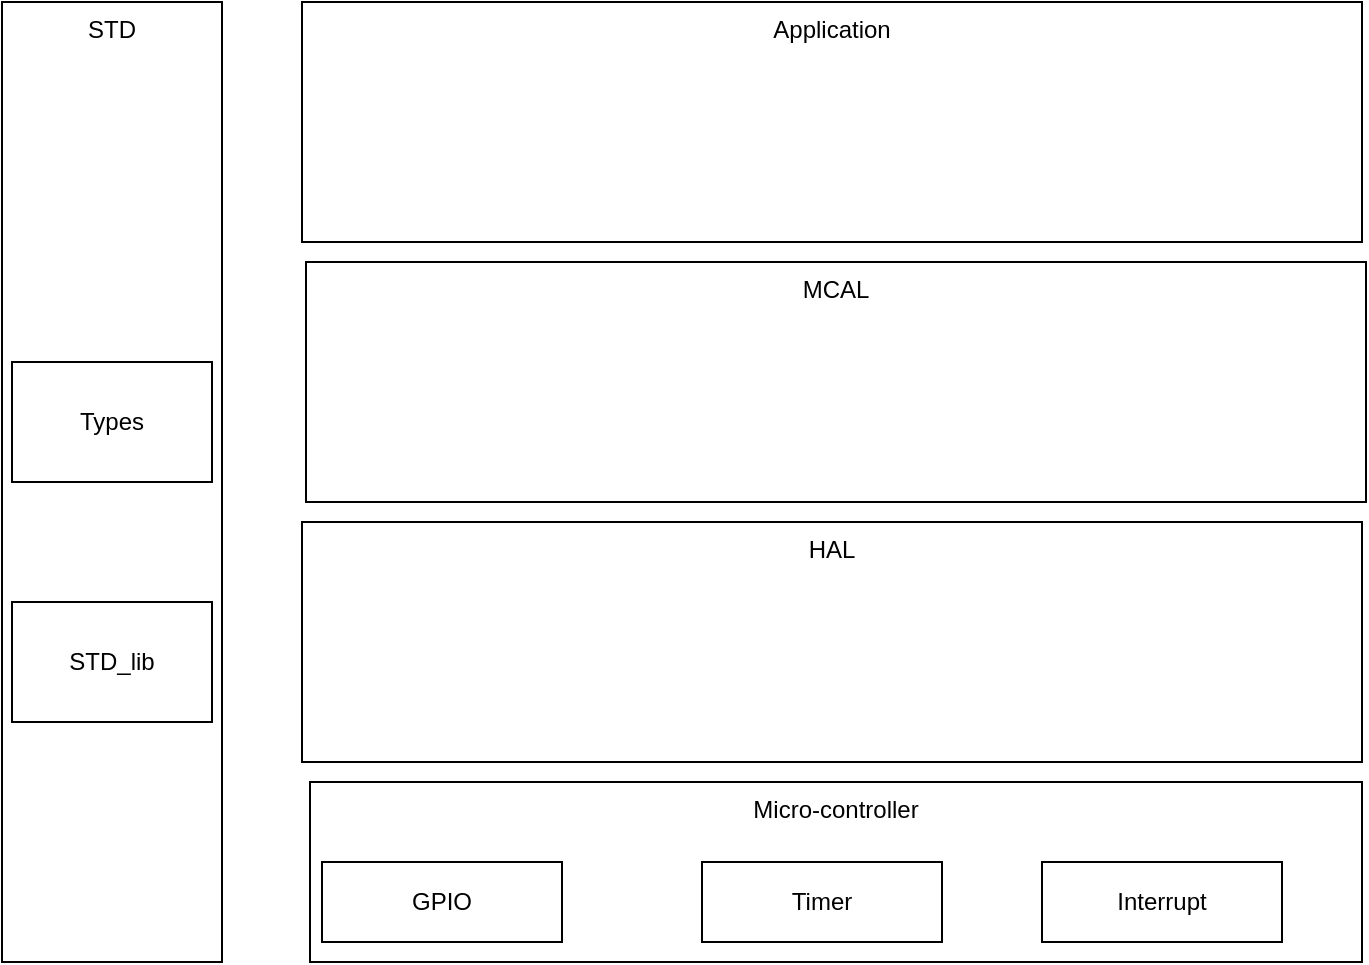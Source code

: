 <mxfile version="20.5.3" type="device"><diagram id="xB034L_3B1Fb32ZsvMJ4" name="Page-1"><mxGraphModel dx="810" dy="1601" grid="1" gridSize="10" guides="1" tooltips="1" connect="1" arrows="1" fold="1" page="1" pageScale="1" pageWidth="827" pageHeight="1169" math="0" shadow="0"><root><mxCell id="0"/><mxCell id="1" parent="0"/><mxCell id="KR-nmGvow49OgJ9GS2Ma-13" value="Application" style="rounded=0;whiteSpace=wrap;html=1;fillColor=none;gradientColor=default;verticalAlign=top;" vertex="1" parent="1"><mxGeometry x="170" y="-150" width="530" height="120" as="geometry"/></mxCell><mxCell id="KR-nmGvow49OgJ9GS2Ma-1" value="Micro-controller" style="rounded=0;whiteSpace=wrap;html=1;gradientColor=default;fillColor=none;verticalAlign=top;" vertex="1" parent="1"><mxGeometry x="174" y="240" width="526" height="90" as="geometry"/></mxCell><mxCell id="KR-nmGvow49OgJ9GS2Ma-11" value="HAL" style="rounded=0;whiteSpace=wrap;html=1;fillColor=none;gradientColor=default;verticalAlign=top;" vertex="1" parent="1"><mxGeometry x="170" y="110" width="530" height="120" as="geometry"/></mxCell><mxCell id="KR-nmGvow49OgJ9GS2Ma-12" value="MCAL" style="rounded=0;whiteSpace=wrap;html=1;fillColor=none;gradientColor=default;verticalAlign=top;" vertex="1" parent="1"><mxGeometry x="172" y="-20" width="530" height="120" as="geometry"/></mxCell><mxCell id="KR-nmGvow49OgJ9GS2Ma-7" value="STD" style="whiteSpace=wrap;html=1;fillColor=none;gradientColor=default;verticalAlign=top;" vertex="1" parent="1"><mxGeometry x="20" y="-150" width="110" height="480" as="geometry"/></mxCell><mxCell id="KR-nmGvow49OgJ9GS2Ma-4" value="Timer" style="rounded=0;whiteSpace=wrap;html=1;fillColor=none;gradientColor=default;" vertex="1" parent="1"><mxGeometry x="370" y="280" width="120" height="40" as="geometry"/></mxCell><mxCell id="KR-nmGvow49OgJ9GS2Ma-5" value="GPIO" style="rounded=0;whiteSpace=wrap;html=1;fillColor=none;gradientColor=default;" vertex="1" parent="1"><mxGeometry x="180" y="280" width="120" height="40" as="geometry"/></mxCell><mxCell id="KR-nmGvow49OgJ9GS2Ma-6" value="Interrupt" style="rounded=0;whiteSpace=wrap;html=1;fillColor=none;gradientColor=default;" vertex="1" parent="1"><mxGeometry x="540" y="280" width="120" height="40" as="geometry"/></mxCell><mxCell id="KR-nmGvow49OgJ9GS2Ma-8" value="Types" style="rounded=0;whiteSpace=wrap;html=1;fillColor=none;gradientColor=default;" vertex="1" parent="1"><mxGeometry x="25" y="30" width="100" height="60" as="geometry"/></mxCell><mxCell id="KR-nmGvow49OgJ9GS2Ma-9" value="STD_lib" style="rounded=0;whiteSpace=wrap;html=1;fillColor=none;gradientColor=default;" vertex="1" parent="1"><mxGeometry x="25" y="150" width="100" height="60" as="geometry"/></mxCell></root></mxGraphModel></diagram></mxfile>